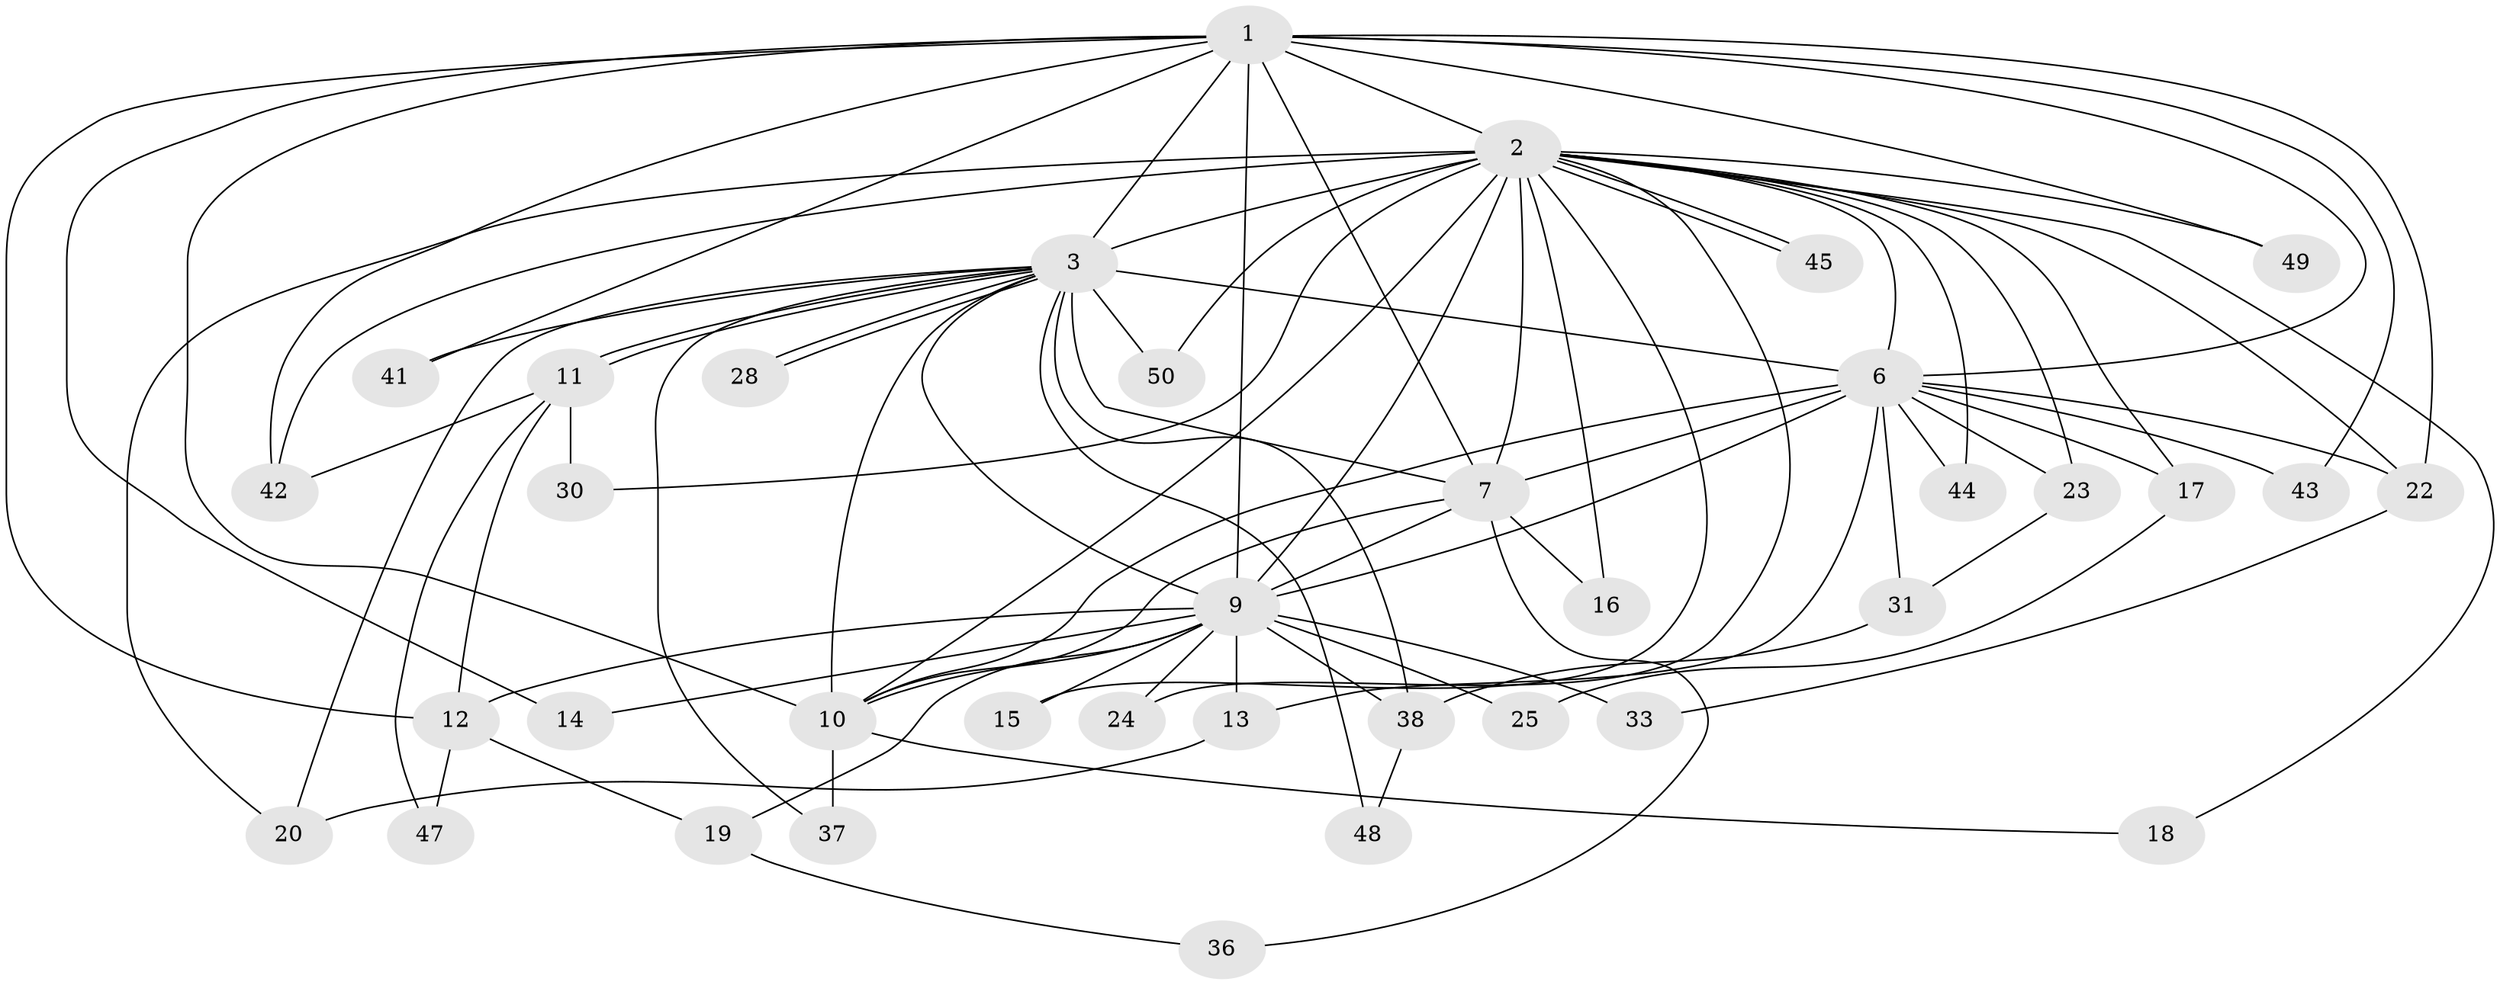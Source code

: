 // Generated by graph-tools (version 1.1) at 2025/23/03/03/25 07:23:40]
// undirected, 37 vertices, 86 edges
graph export_dot {
graph [start="1"]
  node [color=gray90,style=filled];
  1 [super="+8"];
  2 [super="+4"];
  3 [super="+5"];
  6 [super="+27"];
  7 [super="+21"];
  9 [super="+29"];
  10 [super="+39"];
  11 [super="+26"];
  12 [super="+35"];
  13;
  14;
  15;
  16;
  17;
  18;
  19;
  20 [super="+34"];
  22 [super="+32"];
  23;
  24;
  25;
  28;
  30;
  31 [super="+51"];
  33;
  36;
  37;
  38 [super="+40"];
  41;
  42 [super="+46"];
  43;
  44;
  45;
  47;
  48;
  49;
  50;
  1 -- 2 [weight=4];
  1 -- 3 [weight=4];
  1 -- 6 [weight=2];
  1 -- 7 [weight=2];
  1 -- 9 [weight=3];
  1 -- 10 [weight=3];
  1 -- 12;
  1 -- 14;
  1 -- 22;
  1 -- 41;
  1 -- 49;
  1 -- 43;
  1 -- 42;
  2 -- 3 [weight=4];
  2 -- 6 [weight=2];
  2 -- 7 [weight=2];
  2 -- 9 [weight=2];
  2 -- 10 [weight=2];
  2 -- 16;
  2 -- 17;
  2 -- 18;
  2 -- 22;
  2 -- 45;
  2 -- 45;
  2 -- 15;
  2 -- 23;
  2 -- 24;
  2 -- 30;
  2 -- 42;
  2 -- 44;
  2 -- 49;
  2 -- 50;
  2 -- 20;
  3 -- 6 [weight=2];
  3 -- 7 [weight=3];
  3 -- 9 [weight=2];
  3 -- 10 [weight=2];
  3 -- 11;
  3 -- 11;
  3 -- 28;
  3 -- 28;
  3 -- 37;
  3 -- 41;
  3 -- 48;
  3 -- 50;
  3 -- 38;
  3 -- 20;
  6 -- 7;
  6 -- 9 [weight=2];
  6 -- 10;
  6 -- 13;
  6 -- 17;
  6 -- 23;
  6 -- 31;
  6 -- 43;
  6 -- 44;
  6 -- 22;
  7 -- 9;
  7 -- 10;
  7 -- 16;
  7 -- 36;
  9 -- 10;
  9 -- 12 [weight=2];
  9 -- 13;
  9 -- 14;
  9 -- 15;
  9 -- 19;
  9 -- 24;
  9 -- 25;
  9 -- 33;
  9 -- 38 [weight=2];
  10 -- 18;
  10 -- 37;
  11 -- 12;
  11 -- 30;
  11 -- 47;
  11 -- 42;
  12 -- 19;
  12 -- 47;
  13 -- 20;
  17 -- 25;
  19 -- 36;
  22 -- 33;
  23 -- 31;
  31 -- 38;
  38 -- 48;
}
